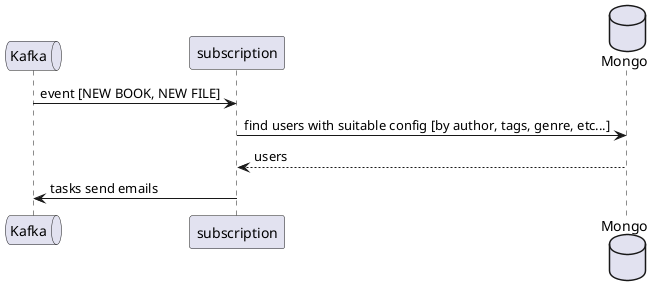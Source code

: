 @startuml

queue "Kafka" as kafka
participant "subscription" as sub
database "Mongo" as mongo

kafka -> sub: event [NEW BOOK, NEW FILE]
sub -> mongo: find users with suitable config [by author, tags, genre, etc...]
mongo --> sub: users
sub -> kafka: tasks send emails

@enduml